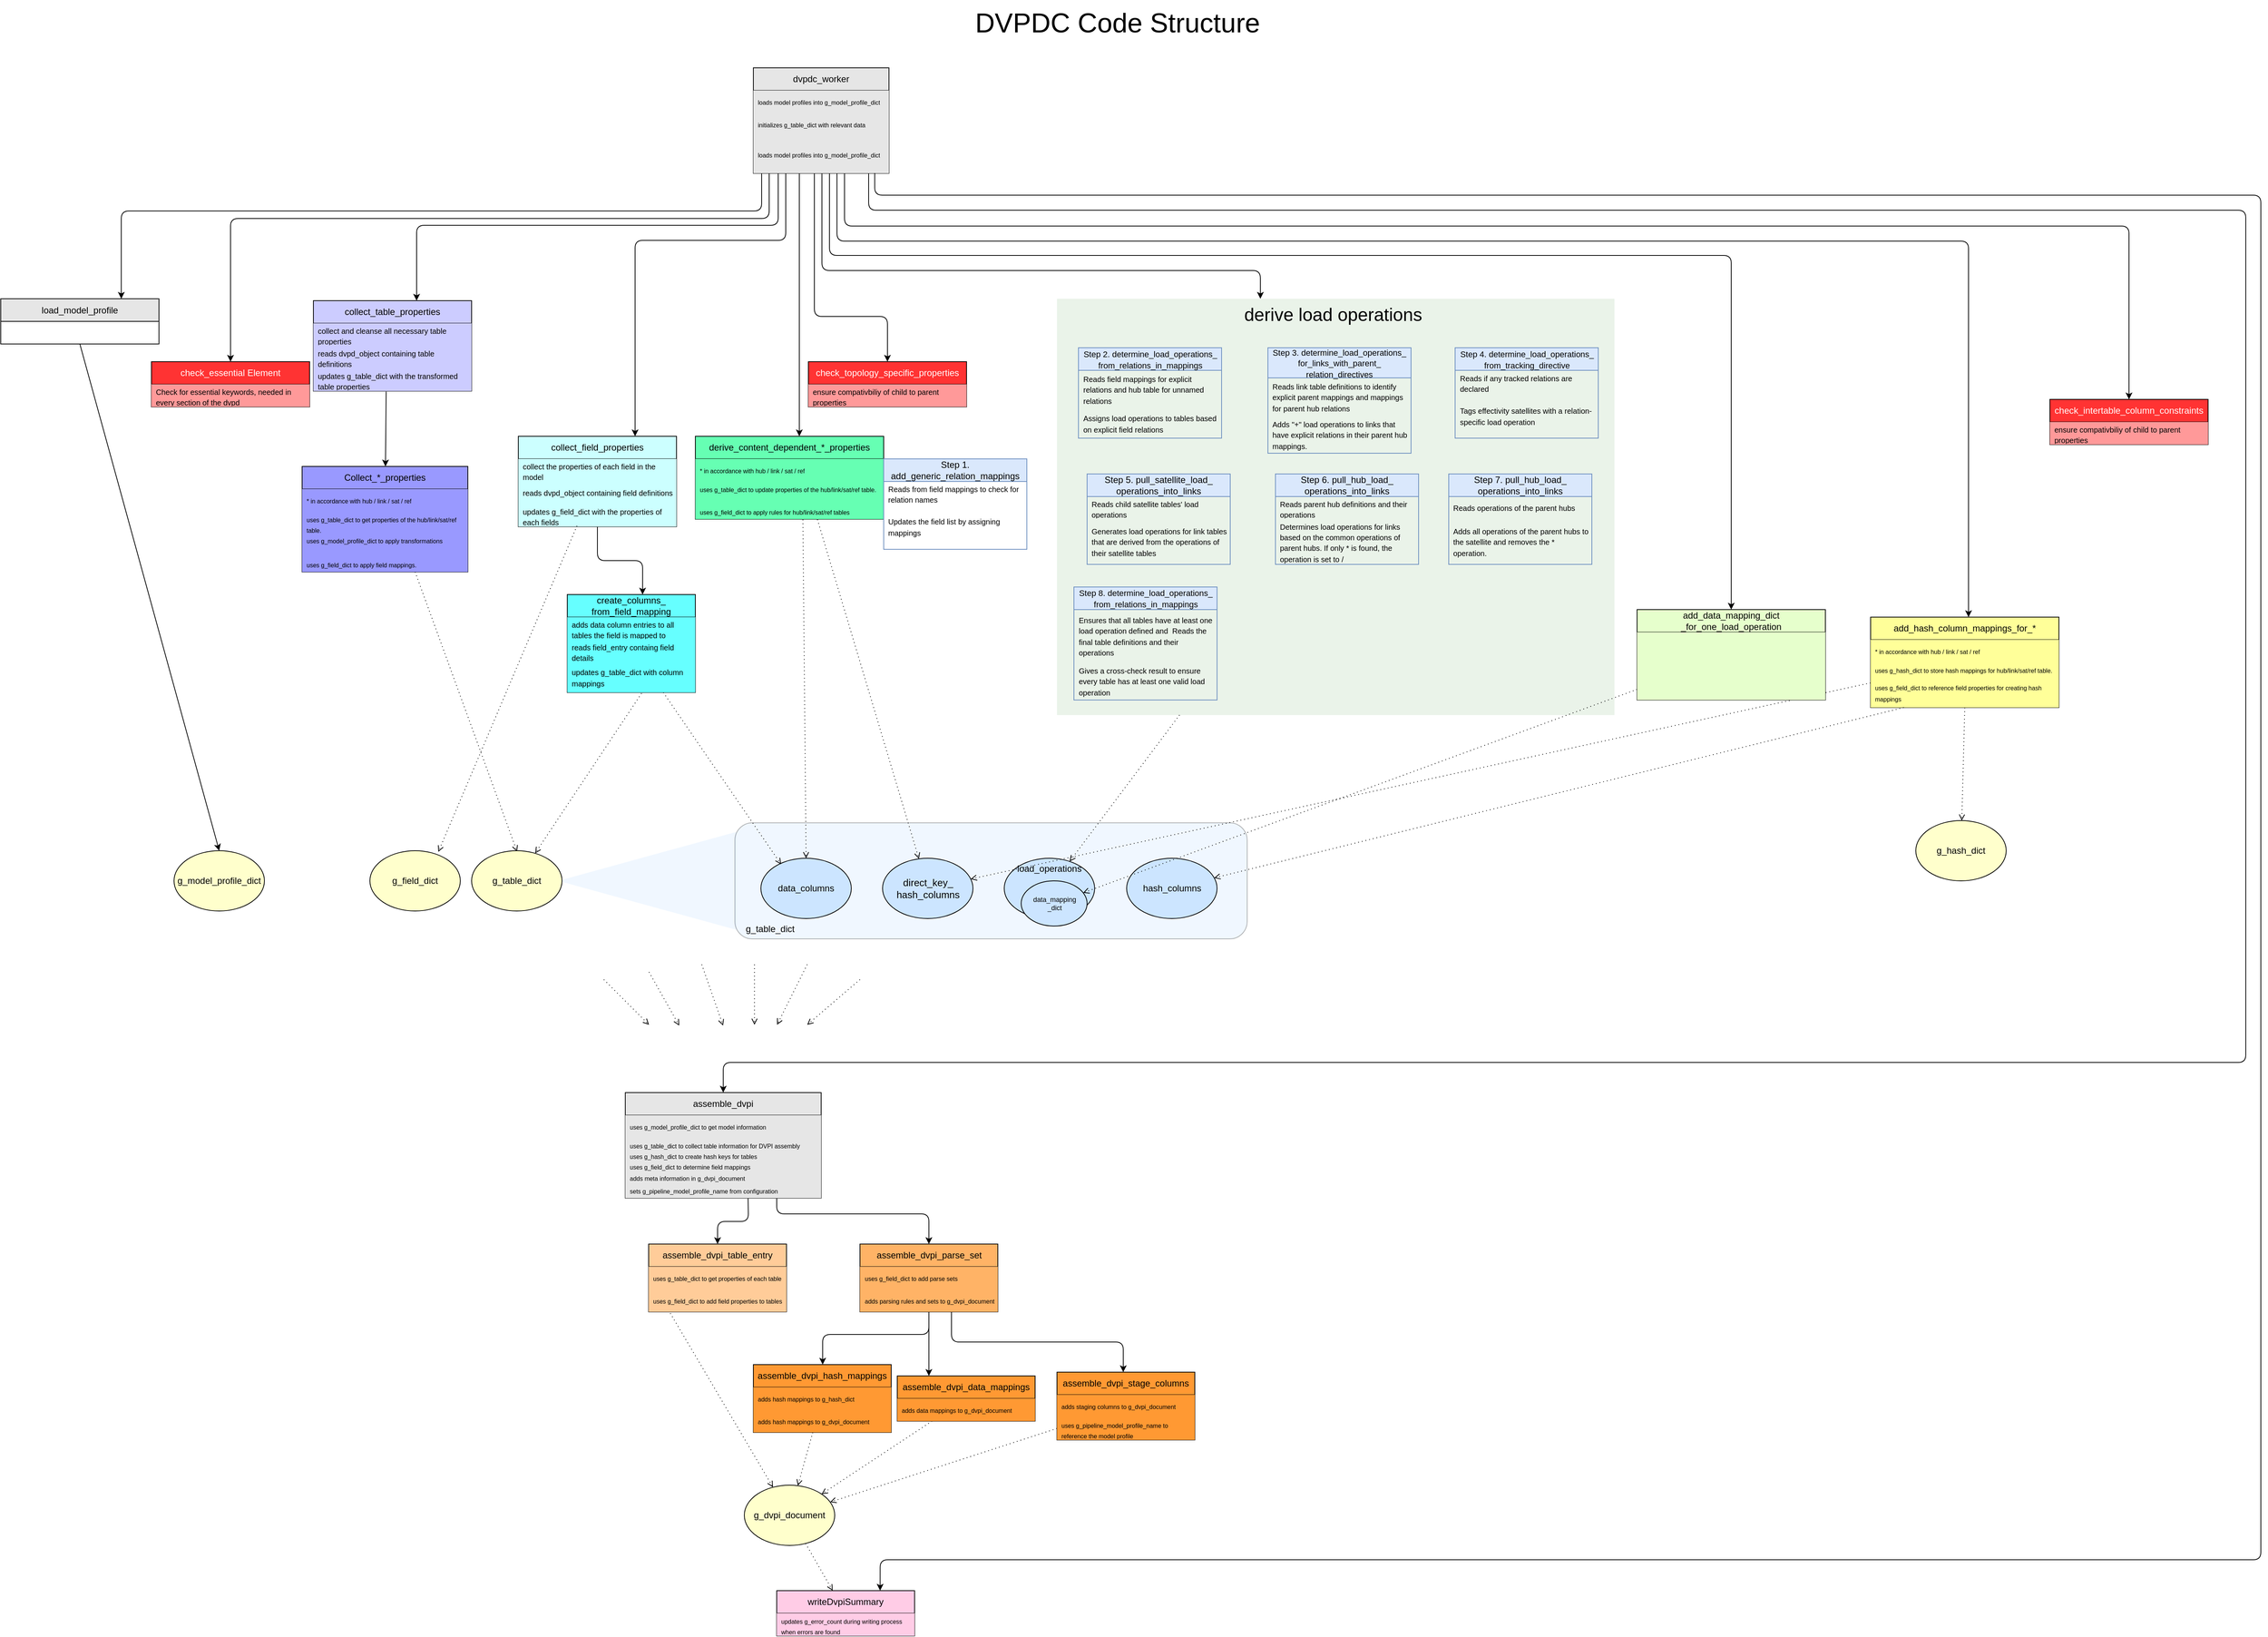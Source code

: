 <mxfile version="25.0.2">
  <diagram name="Seite-1" id="_xlTrjUbBoeg_nsTucc6">
    <mxGraphModel dx="3710" dy="2538" grid="1" gridSize="10" guides="1" tooltips="1" connect="1" arrows="1" fold="1" page="1" pageScale="1" pageWidth="1169" pageHeight="827" math="0" shadow="0">
      <root>
        <mxCell id="0" />
        <mxCell id="1" parent="0" />
        <mxCell id="4zg3qLO7-xDs-M1nTAMU-290" value="" style="triangle;whiteSpace=wrap;html=1;direction=west;fillColor=#CCE5FF;opacity=30;strokeColor=none;" parent="1" vertex="1">
          <mxGeometry x="-800" y="-526" width="236.5" height="130" as="geometry" />
        </mxCell>
        <mxCell id="4zg3qLO7-xDs-M1nTAMU-266" value="&lt;span style=&quot;font-size: 24px;&quot;&gt;derive load operations&amp;nbsp;&lt;/span&gt;" style="rounded=1;whiteSpace=wrap;html=1;opacity=50;strokeWidth=16;fillColor=#D5E8D4;strokeColor=none;arcSize=0;verticalAlign=top;" parent="1" vertex="1">
          <mxGeometry x="-138" y="-1233.5" width="740" height="552.5" as="geometry" />
        </mxCell>
        <mxCell id="4zg3qLO7-xDs-M1nTAMU-237" value="g_table_dict" style="rounded=1;whiteSpace=wrap;html=1;fillColor=#CCE5FF;gradientColor=none;opacity=30;verticalAlign=bottom;align=left;spacing=6;spacingLeft=8;" parent="1" vertex="1">
          <mxGeometry x="-565.5" y="-538" width="680" height="154" as="geometry" />
        </mxCell>
        <mxCell id="4zg3qLO7-xDs-M1nTAMU-84" value="&lt;font style=&quot;font-size: 36px;&quot;&gt;DVPDC Code Structure&lt;/font&gt;" style="text;html=1;align=center;verticalAlign=middle;resizable=0;points=[];autosize=1;strokeColor=none;fillColor=none;" parent="1" vertex="1">
          <mxGeometry x="-258" y="-1630" width="400" height="60" as="geometry" />
        </mxCell>
        <mxCell id="G8svPAHf17R7gAO5aYDa-1" style="edgeStyle=orthogonalEdgeStyle;shape=connector;curved=0;rounded=1;orthogonalLoop=1;jettySize=auto;html=1;strokeColor=default;align=center;verticalAlign=middle;fontFamily=Helvetica;fontSize=11;fontColor=default;labelBackgroundColor=default;endArrow=classic;" parent="1" source="4zg3qLO7-xDs-M1nTAMU-97" target="4zg3qLO7-xDs-M1nTAMU-266" edge="1">
          <mxGeometry relative="1" as="geometry">
            <Array as="points">
              <mxPoint x="-450" y="-1271" />
              <mxPoint x="132" y="-1271" />
            </Array>
          </mxGeometry>
        </mxCell>
        <mxCell id="G8svPAHf17R7gAO5aYDa-2" style="edgeStyle=orthogonalEdgeStyle;shape=connector;curved=0;rounded=1;orthogonalLoop=1;jettySize=auto;html=1;strokeColor=default;align=center;verticalAlign=middle;fontFamily=Helvetica;fontSize=11;fontColor=default;labelBackgroundColor=default;endArrow=classic;" parent="1" source="4zg3qLO7-xDs-M1nTAMU-97" target="4zg3qLO7-xDs-M1nTAMU-199" edge="1">
          <mxGeometry relative="1" as="geometry">
            <Array as="points">
              <mxPoint x="-430" y="-1310" />
              <mxPoint x="1072" y="-1310" />
            </Array>
          </mxGeometry>
        </mxCell>
        <mxCell id="G8svPAHf17R7gAO5aYDa-9" style="edgeStyle=orthogonalEdgeStyle;shape=connector;curved=0;rounded=1;orthogonalLoop=1;jettySize=auto;html=1;strokeColor=default;align=center;verticalAlign=middle;fontFamily=Helvetica;fontSize=11;fontColor=default;labelBackgroundColor=default;endArrow=classic;" parent="1" source="4zg3qLO7-xDs-M1nTAMU-97" target="G8svPAHf17R7gAO5aYDa-3" edge="1">
          <mxGeometry relative="1" as="geometry">
            <Array as="points">
              <mxPoint x="-440" y="-1291" />
              <mxPoint x="757" y="-1291" />
            </Array>
          </mxGeometry>
        </mxCell>
        <mxCell id="G8svPAHf17R7gAO5aYDa-10" style="edgeStyle=orthogonalEdgeStyle;shape=connector;curved=0;rounded=1;orthogonalLoop=1;jettySize=auto;html=1;entryX=0.5;entryY=0;entryDx=0;entryDy=0;strokeColor=default;align=center;verticalAlign=middle;fontFamily=Helvetica;fontSize=11;fontColor=default;labelBackgroundColor=default;endArrow=classic;" parent="1" source="4zg3qLO7-xDs-M1nTAMU-97" target="4zg3qLO7-xDs-M1nTAMU-102" edge="1">
          <mxGeometry relative="1" as="geometry">
            <Array as="points">
              <mxPoint x="-388" y="-1351" />
              <mxPoint x="1440" y="-1351" />
              <mxPoint x="1440" y="-220" />
              <mxPoint x="-581" y="-220" />
            </Array>
          </mxGeometry>
        </mxCell>
        <mxCell id="G8svPAHf17R7gAO5aYDa-15" style="edgeStyle=orthogonalEdgeStyle;shape=connector;curved=0;rounded=1;orthogonalLoop=1;jettySize=auto;html=1;strokeColor=default;align=center;verticalAlign=middle;fontFamily=Helvetica;fontSize=11;fontColor=default;labelBackgroundColor=default;endArrow=classic;" parent="1" source="4zg3qLO7-xDs-M1nTAMU-97" target="G8svPAHf17R7gAO5aYDa-11" edge="1">
          <mxGeometry relative="1" as="geometry">
            <Array as="points">
              <mxPoint x="-530" y="-1350" />
              <mxPoint x="-1380" y="-1350" />
            </Array>
          </mxGeometry>
        </mxCell>
        <mxCell id="a8UvxFbC1Uvgpi1f3dsa-5" style="edgeStyle=orthogonalEdgeStyle;shape=connector;rounded=1;orthogonalLoop=1;jettySize=auto;html=1;strokeColor=default;align=center;verticalAlign=middle;fontFamily=Helvetica;fontSize=11;fontColor=default;labelBackgroundColor=default;endArrow=classic;" parent="1" source="4zg3qLO7-xDs-M1nTAMU-97" target="a8UvxFbC1Uvgpi1f3dsa-1" edge="1">
          <mxGeometry relative="1" as="geometry">
            <Array as="points">
              <mxPoint x="-460" y="-1210" />
              <mxPoint x="-363" y="-1210" />
            </Array>
          </mxGeometry>
        </mxCell>
        <mxCell id="a8UvxFbC1Uvgpi1f3dsa-8" style="edgeStyle=orthogonalEdgeStyle;shape=connector;rounded=1;orthogonalLoop=1;jettySize=auto;html=1;entryX=0.5;entryY=0;entryDx=0;entryDy=0;strokeColor=default;align=center;verticalAlign=middle;fontFamily=Helvetica;fontSize=11;fontColor=default;labelBackgroundColor=default;endArrow=classic;" parent="1" source="4zg3qLO7-xDs-M1nTAMU-97" target="a8UvxFbC1Uvgpi1f3dsa-6" edge="1">
          <mxGeometry relative="1" as="geometry">
            <Array as="points">
              <mxPoint x="-520" y="-1340" />
              <mxPoint x="-1235" y="-1340" />
            </Array>
          </mxGeometry>
        </mxCell>
        <mxCell id="a8UvxFbC1Uvgpi1f3dsa-11" style="edgeStyle=orthogonalEdgeStyle;shape=connector;rounded=1;orthogonalLoop=1;jettySize=auto;html=1;strokeColor=default;align=center;verticalAlign=middle;fontFamily=Helvetica;fontSize=11;fontColor=default;labelBackgroundColor=default;endArrow=classic;" parent="1" source="4zg3qLO7-xDs-M1nTAMU-97" target="a8UvxFbC1Uvgpi1f3dsa-9" edge="1">
          <mxGeometry relative="1" as="geometry">
            <Array as="points">
              <mxPoint x="-420" y="-1330" />
              <mxPoint x="1285" y="-1330" />
            </Array>
          </mxGeometry>
        </mxCell>
        <mxCell id="4zg3qLO7-xDs-M1nTAMU-97" value="dvpdc_worker" style="swimlane;fontStyle=0;childLayout=stackLayout;horizontal=1;startSize=30;horizontalStack=0;resizeParent=1;resizeParentMax=0;resizeLast=0;collapsible=1;marginBottom=0;whiteSpace=wrap;html=1;fillColor=#E6E6E6;" parent="1" vertex="1">
          <mxGeometry x="-541" y="-1540" width="180" height="140" as="geometry">
            <mxRectangle x="-810" y="1480" width="120" height="30" as="alternateBounds" />
          </mxGeometry>
        </mxCell>
        <mxCell id="4zg3qLO7-xDs-M1nTAMU-98" value="&lt;font style=&quot;font-size: 8px;&quot;&gt;loads model profiles into g_model_profile_dict&lt;/font&gt;" style="text;strokeColor=none;fillColor=#E6E6E6;align=left;verticalAlign=middle;spacingLeft=4;spacingRight=4;overflow=hidden;points=[[0,0.5],[1,0.5]];portConstraint=eastwest;rotatable=0;whiteSpace=wrap;html=1;" parent="4zg3qLO7-xDs-M1nTAMU-97" vertex="1">
          <mxGeometry y="30" width="180" height="30" as="geometry" />
        </mxCell>
        <mxCell id="4zg3qLO7-xDs-M1nTAMU-99" value="&lt;font style=&quot;font-size: 8px;&quot;&gt;initializes g_table_dict with relevant data&lt;/font&gt;" style="text;strokeColor=none;fillColor=#E6E6E6;align=left;verticalAlign=middle;spacingLeft=4;spacingRight=4;overflow=hidden;points=[[0,0.5],[1,0.5]];portConstraint=eastwest;rotatable=0;whiteSpace=wrap;html=1;" parent="4zg3qLO7-xDs-M1nTAMU-97" vertex="1">
          <mxGeometry y="60" width="180" height="30" as="geometry" />
        </mxCell>
        <mxCell id="4zg3qLO7-xDs-M1nTAMU-100" value="&lt;font style=&quot;font-size: 8px;&quot;&gt;loads model profiles into g_model_profile_dict&lt;/font&gt;" style="text;strokeColor=none;fillColor=#E6E6E6;align=left;verticalAlign=middle;spacingLeft=4;spacingRight=4;overflow=hidden;points=[[0,0.5],[1,0.5]];portConstraint=eastwest;rotatable=0;whiteSpace=wrap;html=1;" parent="4zg3qLO7-xDs-M1nTAMU-97" vertex="1">
          <mxGeometry y="90" width="180" height="50" as="geometry" />
        </mxCell>
        <mxCell id="4zg3qLO7-xDs-M1nTAMU-102" value="assemble_dvpi" style="swimlane;fontStyle=0;childLayout=stackLayout;horizontal=1;startSize=30;horizontalStack=0;resizeParent=1;resizeParentMax=0;resizeLast=0;collapsible=1;marginBottom=0;whiteSpace=wrap;html=1;fillColor=#E6E6E6;" parent="1" vertex="1">
          <mxGeometry x="-711" y="-180" width="260" height="140" as="geometry">
            <mxRectangle x="-420" y="1370" width="120" height="30" as="alternateBounds" />
          </mxGeometry>
        </mxCell>
        <mxCell id="4zg3qLO7-xDs-M1nTAMU-103" value="&lt;font style=&quot;font-size: 8px;&quot;&gt;uses g_model_profile_dict to get model information&lt;/font&gt;" style="text;strokeColor=none;fillColor=#E6E6E6;align=left;verticalAlign=middle;spacingLeft=4;spacingRight=4;overflow=hidden;points=[[0,0.5],[1,0.5]];portConstraint=eastwest;rotatable=0;whiteSpace=wrap;html=1;" parent="4zg3qLO7-xDs-M1nTAMU-102" vertex="1">
          <mxGeometry y="30" width="260" height="30" as="geometry" />
        </mxCell>
        <mxCell id="4zg3qLO7-xDs-M1nTAMU-104" value="&lt;font style=&quot;font-size: 8px;&quot;&gt;uses g_table_dict&amp;nbsp;to collect table information for DVPI assembly&lt;br&gt;uses g_hash_dict to create hash keys for tables&lt;br&gt;uses g_field_dict to determine field mappings&lt;br&gt;adds meta information in g_dvpi_document&amp;nbsp;&lt;br&gt;&lt;/font&gt;" style="text;strokeColor=none;fillColor=#E6E6E6;align=left;verticalAlign=middle;spacingLeft=4;spacingRight=4;overflow=hidden;points=[[0,0.5],[1,0.5]];portConstraint=eastwest;rotatable=0;whiteSpace=wrap;html=1;" parent="4zg3qLO7-xDs-M1nTAMU-102" vertex="1">
          <mxGeometry y="60" width="260" height="60" as="geometry" />
        </mxCell>
        <mxCell id="4zg3qLO7-xDs-M1nTAMU-105" value="&lt;font style=&quot;font-size: 8px;&quot;&gt;sets g_pipeline_model_profile_name from configuration&lt;/font&gt;" style="text;strokeColor=none;fillColor=#E6E6E6;align=left;verticalAlign=middle;spacingLeft=4;spacingRight=4;overflow=hidden;points=[[0,0.5],[1,0.5]];portConstraint=eastwest;rotatable=0;whiteSpace=wrap;html=1;" parent="4zg3qLO7-xDs-M1nTAMU-102" vertex="1">
          <mxGeometry y="120" width="260" height="20" as="geometry" />
        </mxCell>
        <mxCell id="4zg3qLO7-xDs-M1nTAMU-111" value="assemble_dvpi_table_entry" style="swimlane;fontStyle=0;childLayout=stackLayout;horizontal=1;startSize=30;horizontalStack=0;resizeParent=1;resizeParentMax=0;resizeLast=0;collapsible=1;marginBottom=0;whiteSpace=wrap;html=1;fillColor=#FFCC99;" parent="1" vertex="1">
          <mxGeometry x="-680" y="21" width="183" height="90" as="geometry" />
        </mxCell>
        <mxCell id="4zg3qLO7-xDs-M1nTAMU-112" value="&lt;font style=&quot;font-size: 8px;&quot;&gt;uses g_table_dict&amp;nbsp;to get properties of each table&lt;/font&gt;" style="text;strokeColor=none;fillColor=#FFCC99;align=left;verticalAlign=middle;spacingLeft=4;spacingRight=4;overflow=hidden;points=[[0,0.5],[1,0.5]];portConstraint=eastwest;rotatable=0;whiteSpace=wrap;html=1;" parent="4zg3qLO7-xDs-M1nTAMU-111" vertex="1">
          <mxGeometry y="30" width="183" height="30" as="geometry" />
        </mxCell>
        <mxCell id="4zg3qLO7-xDs-M1nTAMU-113" value="&lt;font style=&quot;font-size: 8px;&quot;&gt;uses g_field_dict&amp;nbsp;to add field properties to tables&lt;/font&gt;" style="text;strokeColor=none;fillColor=#FFCC99;align=left;verticalAlign=middle;spacingLeft=4;spacingRight=4;overflow=hidden;points=[[0,0.5],[1,0.5]];portConstraint=eastwest;rotatable=0;whiteSpace=wrap;html=1;" parent="4zg3qLO7-xDs-M1nTAMU-111" vertex="1">
          <mxGeometry y="60" width="183" height="30" as="geometry" />
        </mxCell>
        <mxCell id="4zg3qLO7-xDs-M1nTAMU-115" value="&lt;font style=&quot;font-size: 12px;&quot;&gt;assemble_dvpi_parse_set&lt;/font&gt;" style="swimlane;fontStyle=0;childLayout=stackLayout;horizontal=1;startSize=30;horizontalStack=0;resizeParent=1;resizeParentMax=0;resizeLast=0;collapsible=1;marginBottom=0;whiteSpace=wrap;html=1;fillColor=#FFB366;" parent="1" vertex="1">
          <mxGeometry x="-399.5" y="21" width="183" height="90" as="geometry">
            <mxRectangle x="-153" y="1480" width="170" height="30" as="alternateBounds" />
          </mxGeometry>
        </mxCell>
        <mxCell id="4zg3qLO7-xDs-M1nTAMU-116" value="&lt;font style=&quot;font-size: 8px;&quot;&gt;uses g_field_dict to add parse sets&lt;/font&gt;" style="text;strokeColor=none;fillColor=#FFB366;align=left;verticalAlign=middle;spacingLeft=4;spacingRight=4;overflow=hidden;points=[[0,0.5],[1,0.5]];portConstraint=eastwest;rotatable=0;whiteSpace=wrap;html=1;" parent="4zg3qLO7-xDs-M1nTAMU-115" vertex="1">
          <mxGeometry y="30" width="183" height="30" as="geometry" />
        </mxCell>
        <mxCell id="4zg3qLO7-xDs-M1nTAMU-117" value="&lt;font style=&quot;font-size: 8px;&quot;&gt;adds parsing rules and sets to g_dvpi_document&lt;/font&gt;" style="text;strokeColor=none;fillColor=#FFB366;align=left;verticalAlign=middle;spacingLeft=4;spacingRight=4;overflow=hidden;points=[[0,0.5],[1,0.5]];portConstraint=eastwest;rotatable=0;whiteSpace=wrap;html=1;" parent="4zg3qLO7-xDs-M1nTAMU-115" vertex="1">
          <mxGeometry y="60" width="183" height="30" as="geometry" />
        </mxCell>
        <mxCell id="G8svPAHf17R7gAO5aYDa-18" style="edgeStyle=none;shape=connector;rounded=0;orthogonalLoop=1;jettySize=auto;html=1;strokeColor=default;align=center;verticalAlign=middle;fontFamily=Helvetica;fontSize=11;fontColor=default;labelBackgroundColor=default;endArrow=open;endFill=0;dashed=1;dashPattern=1 4;" parent="1" source="4zg3qLO7-xDs-M1nTAMU-118" target="4zg3qLO7-xDs-M1nTAMU-133" edge="1">
          <mxGeometry relative="1" as="geometry" />
        </mxCell>
        <mxCell id="4zg3qLO7-xDs-M1nTAMU-118" value="&lt;font style=&quot;font-size: 12px;&quot;&gt;assemble_dvpi_hash_mappings&lt;/font&gt;" style="swimlane;fontStyle=0;childLayout=stackLayout;horizontal=1;startSize=30;horizontalStack=0;resizeParent=1;resizeParentMax=0;resizeLast=0;collapsible=1;marginBottom=0;whiteSpace=wrap;html=1;fillColor=#FF9933;" parent="1" vertex="1">
          <mxGeometry x="-541" y="181" width="183" height="90" as="geometry">
            <mxRectangle x="-153" y="1480" width="170" height="30" as="alternateBounds" />
          </mxGeometry>
        </mxCell>
        <mxCell id="4zg3qLO7-xDs-M1nTAMU-119" value="&lt;font style=&quot;font-size: 8px;&quot;&gt;adds hash mappings to g_hash_dict&lt;/font&gt;" style="text;strokeColor=none;fillColor=#FF9933;align=left;verticalAlign=middle;spacingLeft=4;spacingRight=4;overflow=hidden;points=[[0,0.5],[1,0.5]];portConstraint=eastwest;rotatable=0;whiteSpace=wrap;html=1;" parent="4zg3qLO7-xDs-M1nTAMU-118" vertex="1">
          <mxGeometry y="30" width="183" height="30" as="geometry" />
        </mxCell>
        <mxCell id="4zg3qLO7-xDs-M1nTAMU-120" value="&lt;font style=&quot;font-size: 8px;&quot;&gt;adds hash mappings to g_dvpi_document&lt;/font&gt;" style="text;strokeColor=none;fillColor=#FF9933;align=left;verticalAlign=middle;spacingLeft=4;spacingRight=4;overflow=hidden;points=[[0,0.5],[1,0.5]];portConstraint=eastwest;rotatable=0;whiteSpace=wrap;html=1;" parent="4zg3qLO7-xDs-M1nTAMU-118" vertex="1">
          <mxGeometry y="60" width="183" height="30" as="geometry" />
        </mxCell>
        <mxCell id="G8svPAHf17R7gAO5aYDa-19" style="edgeStyle=none;shape=connector;rounded=0;orthogonalLoop=1;jettySize=auto;html=1;strokeColor=default;align=center;verticalAlign=middle;fontFamily=Helvetica;fontSize=11;fontColor=default;labelBackgroundColor=default;endArrow=open;endFill=0;dashed=1;dashPattern=1 4;" parent="1" source="4zg3qLO7-xDs-M1nTAMU-121" target="4zg3qLO7-xDs-M1nTAMU-133" edge="1">
          <mxGeometry relative="1" as="geometry" />
        </mxCell>
        <mxCell id="4zg3qLO7-xDs-M1nTAMU-121" value="&lt;font style=&quot;font-size: 12px;&quot;&gt;assemble_dvpi_data_mappings&lt;/font&gt;" style="swimlane;fontStyle=0;childLayout=stackLayout;horizontal=1;startSize=30;horizontalStack=0;resizeParent=1;resizeParentMax=0;resizeLast=0;collapsible=1;marginBottom=0;whiteSpace=wrap;html=1;fillColor=#FF9933;" parent="1" vertex="1">
          <mxGeometry x="-350" y="196" width="183" height="60" as="geometry">
            <mxRectangle x="-153" y="1480" width="170" height="30" as="alternateBounds" />
          </mxGeometry>
        </mxCell>
        <mxCell id="4zg3qLO7-xDs-M1nTAMU-122" value="&lt;font style=&quot;font-size: 8px;&quot;&gt;adds data mappings to g_dvpi_document&lt;/font&gt;" style="text;strokeColor=none;fillColor=#FF9933;align=left;verticalAlign=middle;spacingLeft=4;spacingRight=4;overflow=hidden;points=[[0,0.5],[1,0.5]];portConstraint=eastwest;rotatable=0;whiteSpace=wrap;html=1;" parent="4zg3qLO7-xDs-M1nTAMU-121" vertex="1">
          <mxGeometry y="30" width="183" height="30" as="geometry" />
        </mxCell>
        <mxCell id="G8svPAHf17R7gAO5aYDa-20" style="edgeStyle=none;shape=connector;rounded=0;orthogonalLoop=1;jettySize=auto;html=1;strokeColor=default;align=center;verticalAlign=middle;fontFamily=Helvetica;fontSize=11;fontColor=default;labelBackgroundColor=default;endArrow=open;endFill=0;dashed=1;dashPattern=1 4;" parent="1" source="4zg3qLO7-xDs-M1nTAMU-124" target="4zg3qLO7-xDs-M1nTAMU-133" edge="1">
          <mxGeometry relative="1" as="geometry" />
        </mxCell>
        <mxCell id="4zg3qLO7-xDs-M1nTAMU-124" value="&lt;font style=&quot;font-size: 12px;&quot;&gt;assemble_dvpi_stage_columns&lt;/font&gt;" style="swimlane;fontStyle=0;childLayout=stackLayout;horizontal=1;startSize=30;horizontalStack=0;resizeParent=1;resizeParentMax=0;resizeLast=0;collapsible=1;marginBottom=0;whiteSpace=wrap;html=1;fillColor=#FF9933;" parent="1" vertex="1">
          <mxGeometry x="-138" y="191" width="183" height="90" as="geometry">
            <mxRectangle x="-153" y="1480" width="170" height="30" as="alternateBounds" />
          </mxGeometry>
        </mxCell>
        <mxCell id="4zg3qLO7-xDs-M1nTAMU-125" value="&lt;font style=&quot;font-size: 8px;&quot;&gt;adds staging columns to g_dvpi_document&lt;/font&gt;" style="text;strokeColor=none;fillColor=#FF9933;align=left;verticalAlign=middle;spacingLeft=4;spacingRight=4;overflow=hidden;points=[[0,0.5],[1,0.5]];portConstraint=eastwest;rotatable=0;whiteSpace=wrap;html=1;" parent="4zg3qLO7-xDs-M1nTAMU-124" vertex="1">
          <mxGeometry y="30" width="183" height="30" as="geometry" />
        </mxCell>
        <mxCell id="4zg3qLO7-xDs-M1nTAMU-126" value="&lt;font style=&quot;font-size: 8px;&quot;&gt;uses g_pipeline_model_profile_name to reference the model profile&amp;nbsp;&lt;/font&gt;" style="text;strokeColor=none;fillColor=#FF9933;align=left;verticalAlign=middle;spacingLeft=4;spacingRight=4;overflow=hidden;points=[[0,0.5],[1,0.5]];portConstraint=eastwest;rotatable=0;whiteSpace=wrap;html=1;" parent="4zg3qLO7-xDs-M1nTAMU-124" vertex="1">
          <mxGeometry y="60" width="183" height="30" as="geometry" />
        </mxCell>
        <mxCell id="4zg3qLO7-xDs-M1nTAMU-127" value="writeDvpiSummary" style="swimlane;fontStyle=0;childLayout=stackLayout;horizontal=1;startSize=30;horizontalStack=0;resizeParent=1;resizeParentMax=0;resizeLast=0;collapsible=1;marginBottom=0;whiteSpace=wrap;html=1;fillColor=#FFCCE6;" parent="1" vertex="1">
          <mxGeometry x="-510" y="481" width="183" height="60" as="geometry">
            <mxRectangle x="-153" y="1480" width="170" height="30" as="alternateBounds" />
          </mxGeometry>
        </mxCell>
        <mxCell id="4zg3qLO7-xDs-M1nTAMU-128" value="&lt;font style=&quot;font-size: 8px;&quot;&gt;updates g_error_count during writing process when errors are found&lt;/font&gt;" style="text;strokeColor=none;fillColor=#FFCCE6;align=left;verticalAlign=middle;spacingLeft=4;spacingRight=4;overflow=hidden;points=[[0,0.5],[1,0.5]];portConstraint=eastwest;rotatable=0;whiteSpace=wrap;html=1;" parent="4zg3qLO7-xDs-M1nTAMU-127" vertex="1">
          <mxGeometry y="30" width="183" height="30" as="geometry" />
        </mxCell>
        <mxCell id="G8svPAHf17R7gAO5aYDa-21" style="edgeStyle=none;shape=connector;rounded=0;orthogonalLoop=1;jettySize=auto;html=1;strokeColor=default;align=center;verticalAlign=middle;fontFamily=Helvetica;fontSize=11;fontColor=default;labelBackgroundColor=default;endArrow=open;endFill=0;dashed=1;dashPattern=1 4;" parent="1" source="4zg3qLO7-xDs-M1nTAMU-133" target="4zg3qLO7-xDs-M1nTAMU-127" edge="1">
          <mxGeometry relative="1" as="geometry" />
        </mxCell>
        <mxCell id="4zg3qLO7-xDs-M1nTAMU-133" value="g_dvpi_document" style="ellipse;whiteSpace=wrap;html=1;fillColor=#FFFFCC;" parent="1" vertex="1">
          <mxGeometry x="-553" y="341" width="120" height="80" as="geometry" />
        </mxCell>
        <mxCell id="G8svPAHf17R7gAO5aYDa-17" style="edgeStyle=none;shape=connector;rounded=0;orthogonalLoop=1;jettySize=auto;html=1;strokeColor=default;align=center;verticalAlign=middle;fontFamily=Helvetica;fontSize=11;fontColor=default;labelBackgroundColor=default;endArrow=open;endFill=0;dashed=1;dashPattern=1 4;" parent="1" edge="1">
          <mxGeometry relative="1" as="geometry">
            <mxPoint x="-989.996" y="-871.0" as="sourcePoint" />
            <mxPoint x="-854.674" y="-499.871" as="targetPoint" />
          </mxGeometry>
        </mxCell>
        <mxCell id="4zg3qLO7-xDs-M1nTAMU-191" value="Collect_*_properties" style="swimlane;fontStyle=0;childLayout=stackLayout;horizontal=1;startSize=30;horizontalStack=0;resizeParent=1;resizeParentMax=0;resizeLast=0;collapsible=1;marginBottom=0;whiteSpace=wrap;html=1;fillColor=#9999FF;" parent="1" vertex="1">
          <mxGeometry x="-1140" y="-1011" width="220" height="140" as="geometry">
            <mxRectangle x="-420" y="1370" width="120" height="30" as="alternateBounds" />
          </mxGeometry>
        </mxCell>
        <mxCell id="4zg3qLO7-xDs-M1nTAMU-192" value="&lt;font style=&quot;font-size: 8px;&quot;&gt;* in accordance with hub / link / sat / ref&lt;/font&gt;" style="text;strokeColor=none;fillColor=#9999FF;align=left;verticalAlign=middle;spacingLeft=4;spacingRight=4;overflow=hidden;points=[[0,0.5],[1,0.5]];portConstraint=eastwest;rotatable=0;whiteSpace=wrap;html=1;" parent="4zg3qLO7-xDs-M1nTAMU-191" vertex="1">
          <mxGeometry y="30" width="220" height="30" as="geometry" />
        </mxCell>
        <mxCell id="4zg3qLO7-xDs-M1nTAMU-193" value="&lt;font style=&quot;font-size: 8px;&quot;&gt;uses g_table_dict to get properties of the hub/link/sat/ref table.&lt;br&gt;uses g_model_profile_dict to apply transformations&lt;br&gt;&lt;br&gt;&lt;/font&gt;" style="text;strokeColor=none;fillColor=#9999FF;align=left;verticalAlign=middle;spacingLeft=4;spacingRight=4;overflow=hidden;points=[[0,0.5],[1,0.5]];portConstraint=eastwest;rotatable=0;whiteSpace=wrap;html=1;" parent="4zg3qLO7-xDs-M1nTAMU-191" vertex="1">
          <mxGeometry y="60" width="220" height="60" as="geometry" />
        </mxCell>
        <mxCell id="4zg3qLO7-xDs-M1nTAMU-194" value="&lt;font style=&quot;font-size: 8px;&quot;&gt;uses g_field_dict to apply field mappings.&lt;/font&gt;" style="text;strokeColor=none;fillColor=#9999FF;align=left;verticalAlign=middle;spacingLeft=4;spacingRight=4;overflow=hidden;points=[[0,0.5],[1,0.5]];portConstraint=eastwest;rotatable=0;whiteSpace=wrap;html=1;" parent="4zg3qLO7-xDs-M1nTAMU-191" vertex="1">
          <mxGeometry y="120" width="220" height="20" as="geometry" />
        </mxCell>
        <mxCell id="4zg3qLO7-xDs-M1nTAMU-195" value="derive_content_dependent_*_properties" style="swimlane;fontStyle=0;childLayout=stackLayout;horizontal=1;startSize=30;horizontalStack=0;resizeParent=1;resizeParentMax=0;resizeLast=0;collapsible=1;marginBottom=0;whiteSpace=wrap;html=1;fillColor=#66FFB3;" parent="1" vertex="1">
          <mxGeometry x="-618" y="-1051" width="250" height="110" as="geometry">
            <mxRectangle x="-420" y="1370" width="120" height="30" as="alternateBounds" />
          </mxGeometry>
        </mxCell>
        <mxCell id="4zg3qLO7-xDs-M1nTAMU-196" value="&lt;font style=&quot;font-size: 8px;&quot;&gt;* in accordance with hub / link / sat / ref&lt;/font&gt;" style="text;strokeColor=none;fillColor=#66FFB3;align=left;verticalAlign=middle;spacingLeft=4;spacingRight=4;overflow=hidden;points=[[0,0.5],[1,0.5]];portConstraint=eastwest;rotatable=0;whiteSpace=wrap;html=1;" parent="4zg3qLO7-xDs-M1nTAMU-195" vertex="1">
          <mxGeometry y="30" width="250" height="30" as="geometry" />
        </mxCell>
        <mxCell id="4zg3qLO7-xDs-M1nTAMU-197" value="&lt;font style=&quot;font-size: 8px;&quot;&gt;uses g_table_dict to update properties of the hub/link/sat/ref table.&lt;br&gt;&lt;br&gt;&lt;/font&gt;" style="text;strokeColor=none;fillColor=#66FFB3;align=left;verticalAlign=middle;spacingLeft=4;spacingRight=4;overflow=hidden;points=[[0,0.5],[1,0.5]];portConstraint=eastwest;rotatable=0;whiteSpace=wrap;html=1;" parent="4zg3qLO7-xDs-M1nTAMU-195" vertex="1">
          <mxGeometry y="60" width="250" height="30" as="geometry" />
        </mxCell>
        <mxCell id="4zg3qLO7-xDs-M1nTAMU-198" value="&lt;font style=&quot;font-size: 8px;&quot;&gt;uses g_field_dict to apply rules for hub/link/sat/ref tables&amp;nbsp;&lt;/font&gt;" style="text;strokeColor=none;fillColor=#66FFB3;align=left;verticalAlign=middle;spacingLeft=4;spacingRight=4;overflow=hidden;points=[[0,0.5],[1,0.5]];portConstraint=eastwest;rotatable=0;whiteSpace=wrap;html=1;" parent="4zg3qLO7-xDs-M1nTAMU-195" vertex="1">
          <mxGeometry y="90" width="250" height="20" as="geometry" />
        </mxCell>
        <mxCell id="4zg3qLO7-xDs-M1nTAMU-199" value="add_hash_column_mappings_for_*" style="swimlane;fontStyle=0;childLayout=stackLayout;horizontal=1;startSize=30;horizontalStack=0;resizeParent=1;resizeParentMax=0;resizeLast=0;collapsible=1;marginBottom=0;whiteSpace=wrap;html=1;fillColor=#FFFF99;" parent="1" vertex="1">
          <mxGeometry x="942" y="-811" width="250" height="120" as="geometry">
            <mxRectangle x="-420" y="1370" width="120" height="30" as="alternateBounds" />
          </mxGeometry>
        </mxCell>
        <mxCell id="4zg3qLO7-xDs-M1nTAMU-200" value="&lt;font style=&quot;font-size: 8px;&quot;&gt;* in accordance with hub / link / sat / ref&lt;/font&gt;" style="text;strokeColor=none;fillColor=#FFFF99;align=left;verticalAlign=middle;spacingLeft=4;spacingRight=4;overflow=hidden;points=[[0,0.5],[1,0.5]];portConstraint=eastwest;rotatable=0;whiteSpace=wrap;html=1;" parent="4zg3qLO7-xDs-M1nTAMU-199" vertex="1">
          <mxGeometry y="30" width="250" height="30" as="geometry" />
        </mxCell>
        <mxCell id="4zg3qLO7-xDs-M1nTAMU-201" value="&lt;font style=&quot;font-size: 8px;&quot;&gt;uses g_hash_dict to store hash mappings for hub/link/sat/ref table.&lt;br&gt;&lt;br&gt;&lt;/font&gt;" style="text;strokeColor=none;fillColor=#FFFF99;align=left;verticalAlign=middle;spacingLeft=4;spacingRight=4;overflow=hidden;points=[[0,0.5],[1,0.5]];portConstraint=eastwest;rotatable=0;whiteSpace=wrap;html=1;" parent="4zg3qLO7-xDs-M1nTAMU-199" vertex="1">
          <mxGeometry y="60" width="250" height="20" as="geometry" />
        </mxCell>
        <mxCell id="4zg3qLO7-xDs-M1nTAMU-202" value="&lt;font style=&quot;font-size: 8px;&quot;&gt;uses g_field_dict to reference field properties for creating hash mappings&amp;nbsp;&lt;/font&gt;" style="text;strokeColor=none;fillColor=#FFFF99;align=left;verticalAlign=middle;spacingLeft=4;spacingRight=4;overflow=hidden;points=[[0,0.5],[1,0.5]];portConstraint=eastwest;rotatable=0;whiteSpace=wrap;html=1;" parent="4zg3qLO7-xDs-M1nTAMU-199" vertex="1">
          <mxGeometry y="80" width="250" height="40" as="geometry" />
        </mxCell>
        <mxCell id="4zg3qLO7-xDs-M1nTAMU-203" value="g_model_profile_dict" style="ellipse;whiteSpace=wrap;html=1;fillColor=#FFFFCC;" parent="1" vertex="1">
          <mxGeometry x="-1310" y="-501" width="120" height="80" as="geometry" />
        </mxCell>
        <mxCell id="4zg3qLO7-xDs-M1nTAMU-204" value="g_field_dict" style="ellipse;whiteSpace=wrap;html=1;fillColor=#FFFFCC;" parent="1" vertex="1">
          <mxGeometry x="-1050" y="-501" width="120" height="80" as="geometry" />
        </mxCell>
        <mxCell id="4zg3qLO7-xDs-M1nTAMU-205" value="g_hash_dict" style="ellipse;whiteSpace=wrap;html=1;fillColor=#FFFFCC;" parent="1" vertex="1">
          <mxGeometry x="1002" y="-541" width="120" height="80" as="geometry" />
        </mxCell>
        <mxCell id="4zg3qLO7-xDs-M1nTAMU-206" value="g_table_dict" style="ellipse;whiteSpace=wrap;html=1;fillColor=#FFFFCC;" parent="1" vertex="1">
          <mxGeometry x="-915" y="-501" width="120" height="80" as="geometry" />
        </mxCell>
        <mxCell id="4zg3qLO7-xDs-M1nTAMU-221" value="" style="endArrow=none;html=1;rounded=0;startArrow=classic;startFill=1;entryX=0.5;entryY=1;entryDx=0;entryDy=0;exitX=0.5;exitY=0;exitDx=0;exitDy=0;" parent="1" source="4zg3qLO7-xDs-M1nTAMU-203" target="G8svPAHf17R7gAO5aYDa-11" edge="1">
          <mxGeometry width="50" height="50" relative="1" as="geometry">
            <mxPoint x="-558" y="-551" as="sourcePoint" />
            <mxPoint x="-758" y="-591" as="targetPoint" />
          </mxGeometry>
        </mxCell>
        <mxCell id="4zg3qLO7-xDs-M1nTAMU-224" value="" style="endArrow=open;html=1;rounded=0;startArrow=none;startFill=0;dashed=1;dashPattern=1 4;strokeColor=default;align=center;verticalAlign=middle;fontFamily=Helvetica;fontSize=11;fontColor=default;labelBackgroundColor=default;endFill=0;exitX=0.5;exitY=1;exitDx=0;exitDy=0;" parent="1" source="4zg3qLO7-xDs-M1nTAMU-199" target="4zg3qLO7-xDs-M1nTAMU-205" edge="1">
          <mxGeometry width="50" height="50" relative="1" as="geometry">
            <mxPoint x="-258" y="-561" as="sourcePoint" />
            <mxPoint x="970" y="-540" as="targetPoint" />
          </mxGeometry>
        </mxCell>
        <mxCell id="4zg3qLO7-xDs-M1nTAMU-227" value="hash_columns" style="ellipse;whiteSpace=wrap;html=1;fillColor=#CCE5FF;" parent="1" vertex="1">
          <mxGeometry x="-45.5" y="-491" width="120" height="80" as="geometry" />
        </mxCell>
        <mxCell id="4zg3qLO7-xDs-M1nTAMU-228" value="&lt;font&gt;direct_key_&lt;/font&gt;&lt;div&gt;&lt;font&gt;hash_columns&lt;/font&gt;&lt;/div&gt;" style="ellipse;whiteSpace=wrap;html=1;fillColor=#CCE5FF;fontSize=13;" parent="1" vertex="1">
          <mxGeometry x="-369.5" y="-491" width="120" height="80" as="geometry" />
        </mxCell>
        <mxCell id="4zg3qLO7-xDs-M1nTAMU-229" value="&lt;font style=&quot;font-size: 12px;&quot;&gt;load_operations&lt;/font&gt;" style="ellipse;whiteSpace=wrap;html=1;fillColor=#CCE5FF;verticalAlign=top;" parent="1" vertex="1">
          <mxGeometry x="-208" y="-491" width="120" height="80" as="geometry" />
        </mxCell>
        <mxCell id="4zg3qLO7-xDs-M1nTAMU-230" value="data_columns" style="ellipse;whiteSpace=wrap;html=1;fillColor=#CCE5FF;" parent="1" vertex="1">
          <mxGeometry x="-531" y="-491" width="120" height="80" as="geometry" />
        </mxCell>
        <mxCell id="4zg3qLO7-xDs-M1nTAMU-241" value="Step 1. add_generic_relation_mappings" style="swimlane;fontStyle=0;childLayout=stackLayout;horizontal=1;startSize=30;horizontalStack=0;resizeParent=1;resizeParentMax=0;resizeLast=0;collapsible=1;marginBottom=0;whiteSpace=wrap;html=1;fillColor=#dae8fc;strokeColor=#6c8ebf;" parent="1" vertex="1">
          <mxGeometry x="-368" y="-1021" width="190" height="120" as="geometry" />
        </mxCell>
        <mxCell id="4zg3qLO7-xDs-M1nTAMU-242" value="&lt;font style=&quot;font-size: 10px;&quot;&gt;Reads from field mappings to check for relation names&lt;/font&gt;" style="text;strokeColor=none;fillColor=none;align=left;verticalAlign=middle;spacingLeft=4;spacingRight=4;overflow=hidden;points=[[0,0.5],[1,0.5]];portConstraint=eastwest;rotatable=0;whiteSpace=wrap;html=1;" parent="4zg3qLO7-xDs-M1nTAMU-241" vertex="1">
          <mxGeometry y="30" width="190" height="30" as="geometry" />
        </mxCell>
        <mxCell id="4zg3qLO7-xDs-M1nTAMU-243" value="&lt;font style=&quot;font-size: 10px;&quot;&gt;Updates the field list by assigning mappings&amp;nbsp;&lt;/font&gt;" style="text;strokeColor=none;fillColor=none;align=left;verticalAlign=middle;spacingLeft=4;spacingRight=4;overflow=hidden;points=[[0,0.5],[1,0.5]];portConstraint=eastwest;rotatable=0;whiteSpace=wrap;html=1;" parent="4zg3qLO7-xDs-M1nTAMU-241" vertex="1">
          <mxGeometry y="60" width="190" height="60" as="geometry" />
        </mxCell>
        <mxCell id="4zg3qLO7-xDs-M1nTAMU-245" value="&lt;font style=&quot;font-size: 11px;&quot;&gt;Step 2.&amp;nbsp;determine_load_operations_&lt;br&gt;from_relations_in_mappings&lt;/font&gt;" style="swimlane;fontStyle=0;childLayout=stackLayout;horizontal=1;startSize=30;horizontalStack=0;resizeParent=1;resizeParentMax=0;resizeLast=0;collapsible=1;marginBottom=0;whiteSpace=wrap;html=1;fillColor=#dae8fc;strokeColor=#6c8ebf;" parent="1" vertex="1">
          <mxGeometry x="-109.5" y="-1168.5" width="190" height="120" as="geometry" />
        </mxCell>
        <mxCell id="4zg3qLO7-xDs-M1nTAMU-246" value="&lt;font style=&quot;font-size: 10px;&quot;&gt; Reads field mappings for explicit relations and hub table for unnamed relations&lt;/font&gt;" style="text;strokeColor=none;fillColor=none;align=left;verticalAlign=middle;spacingLeft=4;spacingRight=4;overflow=hidden;points=[[0,0.5],[1,0.5]];portConstraint=eastwest;rotatable=0;whiteSpace=wrap;html=1;" parent="4zg3qLO7-xDs-M1nTAMU-245" vertex="1">
          <mxGeometry y="30" width="190" height="50" as="geometry" />
        </mxCell>
        <mxCell id="4zg3qLO7-xDs-M1nTAMU-247" value="&lt;font style=&quot;font-size: 10px;&quot;&gt;Assigns load operations to tables based on explicit field relations&lt;/font&gt;" style="text;strokeColor=none;fillColor=none;align=left;verticalAlign=middle;spacingLeft=4;spacingRight=4;overflow=hidden;points=[[0,0.5],[1,0.5]];portConstraint=eastwest;rotatable=0;whiteSpace=wrap;html=1;" parent="4zg3qLO7-xDs-M1nTAMU-245" vertex="1">
          <mxGeometry y="80" width="190" height="40" as="geometry" />
        </mxCell>
        <mxCell id="4zg3qLO7-xDs-M1nTAMU-248" value="&lt;font style=&quot;font-size: 11px;&quot;&gt;Step 3.&amp;nbsp;determine_load_operations_&lt;br&gt;for_links_with_parent_&lt;br&gt;relation_directives&lt;/font&gt;" style="swimlane;fontStyle=0;childLayout=stackLayout;horizontal=1;startSize=40;horizontalStack=0;resizeParent=1;resizeParentMax=0;resizeLast=0;collapsible=1;marginBottom=0;whiteSpace=wrap;html=1;fillColor=#dae8fc;strokeColor=#6c8ebf;" parent="1" vertex="1">
          <mxGeometry x="142" y="-1168.5" width="190" height="140" as="geometry" />
        </mxCell>
        <mxCell id="4zg3qLO7-xDs-M1nTAMU-249" value="&lt;font style=&quot;font-size: 10px;&quot;&gt; Reads link table definitions to identify explicit parent mappings and&amp;nbsp;mappings for parent hub relations&lt;/font&gt;" style="text;strokeColor=none;fillColor=none;align=left;verticalAlign=middle;spacingLeft=4;spacingRight=4;overflow=hidden;points=[[0,0.5],[1,0.5]];portConstraint=eastwest;rotatable=0;whiteSpace=wrap;html=1;" parent="4zg3qLO7-xDs-M1nTAMU-248" vertex="1">
          <mxGeometry y="40" width="190" height="50" as="geometry" />
        </mxCell>
        <mxCell id="4zg3qLO7-xDs-M1nTAMU-250" value="&lt;font style=&quot;font-size: 10px;&quot;&gt;Adds &quot;+&quot; load operations to links that have explicit relations in their parent hub mappings.&lt;/font&gt;" style="text;strokeColor=none;fillColor=none;align=left;verticalAlign=middle;spacingLeft=4;spacingRight=4;overflow=hidden;points=[[0,0.5],[1,0.5]];portConstraint=eastwest;rotatable=0;whiteSpace=wrap;html=1;" parent="4zg3qLO7-xDs-M1nTAMU-248" vertex="1">
          <mxGeometry y="90" width="190" height="50" as="geometry" />
        </mxCell>
        <mxCell id="4zg3qLO7-xDs-M1nTAMU-251" value="&lt;font style=&quot;font-size: 11px;&quot;&gt;&lt;font style=&quot;&quot;&gt;Step 4.&amp;nbsp;&lt;/font&gt;determine_load_operations_&lt;br&gt;from_tracking_directive&lt;/font&gt;" style="swimlane;fontStyle=0;childLayout=stackLayout;horizontal=1;startSize=30;horizontalStack=0;resizeParent=1;resizeParentMax=0;resizeLast=0;collapsible=1;marginBottom=0;whiteSpace=wrap;html=1;fillColor=#dae8fc;strokeColor=#6c8ebf;" parent="1" vertex="1">
          <mxGeometry x="390.5" y="-1168.5" width="190" height="120" as="geometry" />
        </mxCell>
        <mxCell id="4zg3qLO7-xDs-M1nTAMU-252" value="&lt;font style=&quot;font-size: 10px;&quot;&gt;Reads if any tracked relations are declared&lt;/font&gt;" style="text;strokeColor=none;fillColor=none;align=left;verticalAlign=middle;spacingLeft=4;spacingRight=4;overflow=hidden;points=[[0,0.5],[1,0.5]];portConstraint=eastwest;rotatable=0;whiteSpace=wrap;html=1;" parent="4zg3qLO7-xDs-M1nTAMU-251" vertex="1">
          <mxGeometry y="30" width="190" height="30" as="geometry" />
        </mxCell>
        <mxCell id="4zg3qLO7-xDs-M1nTAMU-253" value="&lt;font style=&quot;font-size: 10px;&quot;&gt;Tags effectivity satellites with a relation-specific load operation&lt;/font&gt;" style="text;strokeColor=none;fillColor=none;align=left;verticalAlign=middle;spacingLeft=4;spacingRight=4;overflow=hidden;points=[[0,0.5],[1,0.5]];portConstraint=eastwest;rotatable=0;whiteSpace=wrap;html=1;" parent="4zg3qLO7-xDs-M1nTAMU-251" vertex="1">
          <mxGeometry y="60" width="190" height="60" as="geometry" />
        </mxCell>
        <mxCell id="4zg3qLO7-xDs-M1nTAMU-254" value="Step 5.&amp;nbsp;pull_satellite_load_&lt;br&gt;operations_into_links" style="swimlane;fontStyle=0;childLayout=stackLayout;horizontal=1;startSize=30;horizontalStack=0;resizeParent=1;resizeParentMax=0;resizeLast=0;collapsible=1;marginBottom=0;whiteSpace=wrap;html=1;fillColor=#dae8fc;strokeColor=#6c8ebf;" parent="1" vertex="1">
          <mxGeometry x="-98" y="-1001" width="190" height="120" as="geometry" />
        </mxCell>
        <mxCell id="4zg3qLO7-xDs-M1nTAMU-255" value="&lt;font style=&quot;font-size: 10px;&quot;&gt;Reads child satellite tables&#39; load operations&lt;/font&gt;" style="text;strokeColor=none;fillColor=none;align=left;verticalAlign=middle;spacingLeft=4;spacingRight=4;overflow=hidden;points=[[0,0.5],[1,0.5]];portConstraint=eastwest;rotatable=0;whiteSpace=wrap;html=1;" parent="4zg3qLO7-xDs-M1nTAMU-254" vertex="1">
          <mxGeometry y="30" width="190" height="30" as="geometry" />
        </mxCell>
        <mxCell id="4zg3qLO7-xDs-M1nTAMU-256" value="&lt;font style=&quot;font-size: 10px;&quot;&gt; Generates load operations for link tables that are derived from the operations of their satellite tables&lt;/font&gt;" style="text;strokeColor=none;fillColor=none;align=left;verticalAlign=middle;spacingLeft=4;spacingRight=4;overflow=hidden;points=[[0,0.5],[1,0.5]];portConstraint=eastwest;rotatable=0;whiteSpace=wrap;html=1;" parent="4zg3qLO7-xDs-M1nTAMU-254" vertex="1">
          <mxGeometry y="60" width="190" height="60" as="geometry" />
        </mxCell>
        <mxCell id="4zg3qLO7-xDs-M1nTAMU-257" value="Step 6.&amp;nbsp;pull_hub_load_&lt;br&gt;operations_into_links" style="swimlane;fontStyle=0;childLayout=stackLayout;horizontal=1;startSize=30;horizontalStack=0;resizeParent=1;resizeParentMax=0;resizeLast=0;collapsible=1;marginBottom=0;whiteSpace=wrap;html=1;fillColor=#dae8fc;strokeColor=#6c8ebf;" parent="1" vertex="1">
          <mxGeometry x="152" y="-1001" width="190" height="120" as="geometry" />
        </mxCell>
        <mxCell id="4zg3qLO7-xDs-M1nTAMU-258" value="&lt;font style=&quot;font-size: 10px;&quot;&gt;Reads parent hub definitions and their operations&lt;/font&gt;" style="text;strokeColor=none;fillColor=none;align=left;verticalAlign=middle;spacingLeft=4;spacingRight=4;overflow=hidden;points=[[0,0.5],[1,0.5]];portConstraint=eastwest;rotatable=0;whiteSpace=wrap;html=1;" parent="4zg3qLO7-xDs-M1nTAMU-257" vertex="1">
          <mxGeometry y="30" width="190" height="30" as="geometry" />
        </mxCell>
        <mxCell id="4zg3qLO7-xDs-M1nTAMU-259" value="&lt;font style=&quot;font-size: 10px;&quot;&gt; Determines load operations for links based on the common operations of parent hubs. If only * is found, the operation is set to /&lt;/font&gt;" style="text;strokeColor=none;fillColor=none;align=left;verticalAlign=middle;spacingLeft=4;spacingRight=4;overflow=hidden;points=[[0,0.5],[1,0.5]];portConstraint=eastwest;rotatable=0;whiteSpace=wrap;html=1;" parent="4zg3qLO7-xDs-M1nTAMU-257" vertex="1">
          <mxGeometry y="60" width="190" height="60" as="geometry" />
        </mxCell>
        <mxCell id="4zg3qLO7-xDs-M1nTAMU-260" value="Step 7.&amp;nbsp;pull_hub_load_&lt;br&gt;operations_into_links" style="swimlane;fontStyle=0;childLayout=stackLayout;horizontal=1;startSize=30;horizontalStack=0;resizeParent=1;resizeParentMax=0;resizeLast=0;collapsible=1;marginBottom=0;whiteSpace=wrap;html=1;fillColor=#dae8fc;strokeColor=#6c8ebf;" parent="1" vertex="1">
          <mxGeometry x="382" y="-1001" width="190" height="120" as="geometry" />
        </mxCell>
        <mxCell id="4zg3qLO7-xDs-M1nTAMU-261" value="&lt;font style=&quot;font-size: 10px;&quot;&gt;Reads operations of the parent hubs&lt;/font&gt;" style="text;strokeColor=none;fillColor=none;align=left;verticalAlign=middle;spacingLeft=4;spacingRight=4;overflow=hidden;points=[[0,0.5],[1,0.5]];portConstraint=eastwest;rotatable=0;whiteSpace=wrap;html=1;" parent="4zg3qLO7-xDs-M1nTAMU-260" vertex="1">
          <mxGeometry y="30" width="190" height="30" as="geometry" />
        </mxCell>
        <mxCell id="4zg3qLO7-xDs-M1nTAMU-262" value="&lt;font style=&quot;font-size: 10px;&quot;&gt; Adds all operations of the parent hubs to the satellite and removes the * operation.&lt;/font&gt;" style="text;strokeColor=none;fillColor=none;align=left;verticalAlign=middle;spacingLeft=4;spacingRight=4;overflow=hidden;points=[[0,0.5],[1,0.5]];portConstraint=eastwest;rotatable=0;whiteSpace=wrap;html=1;" parent="4zg3qLO7-xDs-M1nTAMU-260" vertex="1">
          <mxGeometry y="60" width="190" height="60" as="geometry" />
        </mxCell>
        <mxCell id="4zg3qLO7-xDs-M1nTAMU-263" value="&lt;font style=&quot;font-size: 11px;&quot;&gt;Step 8.&amp;nbsp;determine_load_operations_&lt;br&gt;from_relations_in_mappings&lt;/font&gt;" style="swimlane;fontStyle=0;childLayout=stackLayout;horizontal=1;startSize=30;horizontalStack=0;resizeParent=1;resizeParentMax=0;resizeLast=0;collapsible=1;marginBottom=0;whiteSpace=wrap;html=1;fillColor=#dae8fc;strokeColor=#6c8ebf;" parent="1" vertex="1">
          <mxGeometry x="-115.5" y="-851" width="190" height="150" as="geometry">
            <mxRectangle x="970" y="885" width="220" height="40" as="alternateBounds" />
          </mxGeometry>
        </mxCell>
        <mxCell id="4zg3qLO7-xDs-M1nTAMU-264" value="&lt;font style=&quot;font-size: 10px;&quot;&gt;Ensures that all tables have at least one load operation defined and&amp;nbsp; Reads the final table definitions and their operations&lt;/font&gt;" style="text;strokeColor=none;fillColor=none;align=left;verticalAlign=middle;spacingLeft=4;spacingRight=4;overflow=hidden;points=[[0,0.5],[1,0.5]];portConstraint=eastwest;rotatable=0;whiteSpace=wrap;html=1;" parent="4zg3qLO7-xDs-M1nTAMU-263" vertex="1">
          <mxGeometry y="30" width="190" height="70" as="geometry" />
        </mxCell>
        <mxCell id="4zg3qLO7-xDs-M1nTAMU-265" value="&lt;font style=&quot;font-size: 10px;&quot;&gt;Gives a cross-check result to ensure every table has at least one valid load operation&lt;/font&gt;" style="text;strokeColor=none;fillColor=none;align=left;verticalAlign=middle;spacingLeft=4;spacingRight=4;overflow=hidden;points=[[0,0.5],[1,0.5]];portConstraint=eastwest;rotatable=0;whiteSpace=wrap;html=1;" parent="4zg3qLO7-xDs-M1nTAMU-263" vertex="1">
          <mxGeometry y="100" width="190" height="50" as="geometry" />
        </mxCell>
        <mxCell id="4zg3qLO7-xDs-M1nTAMU-279" value="" style="endArrow=open;html=1;rounded=0;exitX=0.648;exitY=1.02;exitDx=0;exitDy=0;exitPerimeter=0;endFill=0;dashed=1;dashPattern=1 4;" parent="1" source="4zg3qLO7-xDs-M1nTAMU-198" target="4zg3qLO7-xDs-M1nTAMU-228" edge="1">
          <mxGeometry width="50" height="50" relative="1" as="geometry">
            <mxPoint x="-88" y="-681" as="sourcePoint" />
            <mxPoint x="-38" y="-731" as="targetPoint" />
          </mxGeometry>
        </mxCell>
        <mxCell id="4zg3qLO7-xDs-M1nTAMU-280" value="" style="endArrow=open;html=1;rounded=0;entryX=0.5;entryY=0;entryDx=0;entryDy=0;exitX=0.571;exitY=1.029;exitDx=0;exitDy=0;exitPerimeter=0;endFill=0;dashed=1;dashPattern=1 4;" parent="1" source="4zg3qLO7-xDs-M1nTAMU-198" target="4zg3qLO7-xDs-M1nTAMU-230" edge="1">
          <mxGeometry width="50" height="50" relative="1" as="geometry">
            <mxPoint x="-288" y="-761" as="sourcePoint" />
            <mxPoint x="-238" y="-811" as="targetPoint" />
          </mxGeometry>
        </mxCell>
        <mxCell id="4zg3qLO7-xDs-M1nTAMU-281" value="" style="endArrow=open;html=1;rounded=0;endFill=0;dashed=1;dashPattern=1 4;" parent="1" source="4zg3qLO7-xDs-M1nTAMU-202" target="4zg3qLO7-xDs-M1nTAMU-227" edge="1">
          <mxGeometry width="50" height="50" relative="1" as="geometry">
            <mxPoint x="-506" y="-681" as="sourcePoint" />
            <mxPoint x="-456" y="-731" as="targetPoint" />
          </mxGeometry>
        </mxCell>
        <mxCell id="4zg3qLO7-xDs-M1nTAMU-282" value="" style="endArrow=open;html=1;rounded=0;endFill=0;dashed=1;dashPattern=1 4;" parent="1" source="4zg3qLO7-xDs-M1nTAMU-199" target="4zg3qLO7-xDs-M1nTAMU-228" edge="1">
          <mxGeometry width="50" height="50" relative="1" as="geometry">
            <mxPoint x="-435" y="-751" as="sourcePoint" />
            <mxPoint x="-385" y="-801" as="targetPoint" />
          </mxGeometry>
        </mxCell>
        <mxCell id="4zg3qLO7-xDs-M1nTAMU-285" value="" style="curved=1;endArrow=open;html=1;rounded=0;endFill=0;dashed=1;dashPattern=1 4;" parent="1" source="4zg3qLO7-xDs-M1nTAMU-266" target="4zg3qLO7-xDs-M1nTAMU-229" edge="1">
          <mxGeometry width="50" height="50" relative="1" as="geometry">
            <mxPoint x="402" y="-572" as="sourcePoint" />
            <mxPoint x="2" y="-471" as="targetPoint" />
          </mxGeometry>
        </mxCell>
        <mxCell id="4zg3qLO7-xDs-M1nTAMU-291" value="collect_field_properties" style="swimlane;fontStyle=0;childLayout=stackLayout;horizontal=1;startSize=30;horizontalStack=0;resizeParent=1;resizeParentMax=0;resizeLast=0;collapsible=1;marginBottom=0;whiteSpace=wrap;fillColor=#CCFFFF;" parent="1" vertex="1">
          <mxGeometry x="-853" y="-1051" width="210" height="120" as="geometry" />
        </mxCell>
        <mxCell id="4zg3qLO7-xDs-M1nTAMU-292" value="&lt;font style=&quot;font-size: 10px;&quot;&gt;collect the properties of each field in the model&lt;/font&gt;" style="text;strokeColor=none;fillColor=#CCFFFF;align=left;verticalAlign=middle;spacingLeft=4;spacingRight=4;overflow=hidden;points=[[0,0.5],[1,0.5]];portConstraint=eastwest;rotatable=0;whiteSpace=wrap;html=1;" parent="4zg3qLO7-xDs-M1nTAMU-291" vertex="1">
          <mxGeometry y="30" width="210" height="30" as="geometry" />
        </mxCell>
        <mxCell id="4zg3qLO7-xDs-M1nTAMU-293" value="&lt;font style=&quot;font-size: 10px;&quot;&gt;reads dvpd_object containing field definitions&lt;/font&gt;" style="text;strokeColor=none;fillColor=#CCFFFF;align=left;verticalAlign=middle;spacingLeft=4;spacingRight=4;overflow=hidden;points=[[0,0.5],[1,0.5]];portConstraint=eastwest;rotatable=0;whiteSpace=wrap;html=1;" parent="4zg3qLO7-xDs-M1nTAMU-291" vertex="1">
          <mxGeometry y="60" width="210" height="30" as="geometry" />
        </mxCell>
        <mxCell id="4zg3qLO7-xDs-M1nTAMU-294" value="&lt;font style=&quot;font-size: 10px;&quot;&gt;updates g_field_dict with the properties of each fields&lt;/font&gt;" style="text;strokeColor=none;fillColor=#CCFFFF;align=left;verticalAlign=middle;spacingLeft=4;spacingRight=4;overflow=hidden;points=[[0,0.5],[1,0.5]];portConstraint=eastwest;rotatable=0;whiteSpace=wrap;html=1;" parent="4zg3qLO7-xDs-M1nTAMU-291" vertex="1">
          <mxGeometry y="90" width="210" height="30" as="geometry" />
        </mxCell>
        <mxCell id="4zg3qLO7-xDs-M1nTAMU-295" value="" style="endArrow=open;html=1;rounded=0;exitX=0.302;exitY=0.959;exitDx=0;exitDy=0;exitPerimeter=0;endFill=0;dashed=1;dashPattern=1 4;" parent="1" edge="1">
          <mxGeometry width="50" height="50" relative="1" as="geometry">
            <mxPoint x="-775.1" y="-932.23" as="sourcePoint" />
            <mxPoint x="-959.159" y="-499.484" as="targetPoint" />
          </mxGeometry>
        </mxCell>
        <mxCell id="4zg3qLO7-xDs-M1nTAMU-296" value="collect_table_properties" style="swimlane;fontStyle=0;childLayout=stackLayout;horizontal=1;startSize=30;horizontalStack=0;resizeParent=1;resizeParentMax=0;resizeLast=0;collapsible=1;marginBottom=0;whiteSpace=wrap;fillColor=#CCCCFF;" parent="1" vertex="1">
          <mxGeometry x="-1125" y="-1231" width="210" height="120" as="geometry" />
        </mxCell>
        <mxCell id="4zg3qLO7-xDs-M1nTAMU-297" value="&lt;font style=&quot;font-size: 10px;&quot;&gt;collect and cleanse all necessary table properties&lt;/font&gt;" style="text;strokeColor=none;fillColor=#CCCCFF;align=left;verticalAlign=middle;spacingLeft=4;spacingRight=4;overflow=hidden;points=[[0,0.5],[1,0.5]];portConstraint=eastwest;rotatable=0;whiteSpace=wrap;html=1;" parent="4zg3qLO7-xDs-M1nTAMU-296" vertex="1">
          <mxGeometry y="30" width="210" height="30" as="geometry" />
        </mxCell>
        <mxCell id="4zg3qLO7-xDs-M1nTAMU-298" value="&lt;font style=&quot;font-size: 10px;&quot;&gt;reads dvpd_object containing table definitions&lt;/font&gt;" style="text;strokeColor=none;fillColor=#CCCCFF;align=left;verticalAlign=middle;spacingLeft=4;spacingRight=4;overflow=hidden;points=[[0,0.5],[1,0.5]];portConstraint=eastwest;rotatable=0;whiteSpace=wrap;html=1;" parent="4zg3qLO7-xDs-M1nTAMU-296" vertex="1">
          <mxGeometry y="60" width="210" height="30" as="geometry" />
        </mxCell>
        <mxCell id="4zg3qLO7-xDs-M1nTAMU-299" value="&lt;font style=&quot;font-size: 10px;&quot;&gt;updates g_table_dict with the transformed table properties&lt;/font&gt;" style="text;strokeColor=none;fillColor=#CCCCFF;align=left;verticalAlign=middle;spacingLeft=4;spacingRight=4;overflow=hidden;points=[[0,0.5],[1,0.5]];portConstraint=eastwest;rotatable=0;whiteSpace=wrap;html=1;" parent="4zg3qLO7-xDs-M1nTAMU-296" vertex="1">
          <mxGeometry y="90" width="210" height="30" as="geometry" />
        </mxCell>
        <mxCell id="4zg3qLO7-xDs-M1nTAMU-300" value="" style="endArrow=classic;html=1;rounded=0;exitX=0.46;exitY=1.024;exitDx=0;exitDy=0;exitPerimeter=0;" parent="1" source="4zg3qLO7-xDs-M1nTAMU-299" target="4zg3qLO7-xDs-M1nTAMU-191" edge="1">
          <mxGeometry width="50" height="50" relative="1" as="geometry">
            <mxPoint x="-1028" y="-1101" as="sourcePoint" />
            <mxPoint x="-978" y="-1151" as="targetPoint" />
          </mxGeometry>
        </mxCell>
        <mxCell id="4zg3qLO7-xDs-M1nTAMU-301" value="create_columns_&#xa;from_field_mapping" style="swimlane;fontStyle=0;childLayout=stackLayout;horizontal=1;startSize=30;horizontalStack=0;resizeParent=1;resizeParentMax=0;resizeLast=0;collapsible=1;marginBottom=0;whiteSpace=wrap;strokeColor=default;fillColor=#66FFFF;gradientColor=none;swimlaneFillColor=none;" parent="1" vertex="1">
          <mxGeometry x="-788" y="-841" width="170" height="130" as="geometry" />
        </mxCell>
        <mxCell id="4zg3qLO7-xDs-M1nTAMU-302" value="&lt;font style=&quot;font-size: 10px;&quot;&gt;adds data column entries to all tables the field is mapped to&lt;/font&gt;" style="text;strokeColor=none;fillColor=#66FFFF;align=left;verticalAlign=middle;spacingLeft=4;spacingRight=4;overflow=hidden;points=[[0,0.5],[1,0.5]];portConstraint=eastwest;rotatable=0;whiteSpace=wrap;html=1;" parent="4zg3qLO7-xDs-M1nTAMU-301" vertex="1">
          <mxGeometry y="30" width="170" height="30" as="geometry" />
        </mxCell>
        <mxCell id="4zg3qLO7-xDs-M1nTAMU-303" value="&lt;font style=&quot;font-size: 10px;&quot;&gt;reads field_entry containg field details&lt;/font&gt;" style="text;strokeColor=none;fillColor=#66FFFF;align=left;verticalAlign=middle;spacingLeft=4;spacingRight=4;overflow=hidden;points=[[0,0.5],[1,0.5]];portConstraint=eastwest;rotatable=0;whiteSpace=wrap;html=1;" parent="4zg3qLO7-xDs-M1nTAMU-301" vertex="1">
          <mxGeometry y="60" width="170" height="30" as="geometry" />
        </mxCell>
        <mxCell id="4zg3qLO7-xDs-M1nTAMU-304" value="&lt;font style=&quot;font-size: 10px;&quot;&gt;updates g_table_dict with column mappings&lt;/font&gt;" style="text;strokeColor=none;fillColor=#66FFFF;align=left;verticalAlign=middle;spacingLeft=4;spacingRight=4;overflow=hidden;points=[[0,0.5],[1,0.5]];portConstraint=eastwest;rotatable=0;whiteSpace=wrap;html=1;" parent="4zg3qLO7-xDs-M1nTAMU-301" vertex="1">
          <mxGeometry y="90" width="170" height="40" as="geometry" />
        </mxCell>
        <mxCell id="4zg3qLO7-xDs-M1nTAMU-305" value="" style="endArrow=none;html=1;rounded=1;exitX=0.588;exitY=0;exitDx=0;exitDy=0;exitPerimeter=0;endFill=0;startArrow=classic;startFill=1;edgeStyle=orthogonalEdgeStyle;curved=0;" parent="1" source="4zg3qLO7-xDs-M1nTAMU-301" target="4zg3qLO7-xDs-M1nTAMU-291" edge="1">
          <mxGeometry width="50" height="50" relative="1" as="geometry">
            <mxPoint x="-1318" y="-878.5" as="sourcePoint" />
            <mxPoint x="-1268" y="-928.5" as="targetPoint" />
          </mxGeometry>
        </mxCell>
        <mxCell id="4zg3qLO7-xDs-M1nTAMU-306" style="edgeStyle=none;shape=connector;rounded=0;orthogonalLoop=1;jettySize=auto;html=1;entryX=0.223;entryY=0.1;entryDx=0;entryDy=0;entryPerimeter=0;labelBackgroundColor=default;strokeColor=default;align=center;verticalAlign=middle;fontFamily=Helvetica;fontSize=11;fontColor=default;startArrow=none;startFill=0;endArrow=open;endFill=0;exitX=0.75;exitY=1;exitDx=0;exitDy=0;dashed=1;dashPattern=1 4;" parent="1" source="4zg3qLO7-xDs-M1nTAMU-301" target="4zg3qLO7-xDs-M1nTAMU-230" edge="1">
          <mxGeometry relative="1" as="geometry" />
        </mxCell>
        <mxCell id="4zg3qLO7-xDs-M1nTAMU-308" value="" style="endArrow=classic;html=1;rounded=1;labelBackgroundColor=default;strokeColor=default;align=center;verticalAlign=middle;fontFamily=Helvetica;fontSize=11;fontColor=default;shape=connector;edgeStyle=orthogonalEdgeStyle;curved=0;" parent="1" source="4zg3qLO7-xDs-M1nTAMU-97" target="4zg3qLO7-xDs-M1nTAMU-296" edge="1">
          <mxGeometry width="50" height="50" relative="1" as="geometry">
            <mxPoint x="-938" y="-1141" as="sourcePoint" />
            <mxPoint x="-888" y="-1191" as="targetPoint" />
            <Array as="points">
              <mxPoint x="-508" y="-1331" />
              <mxPoint x="-988" y="-1331" />
            </Array>
          </mxGeometry>
        </mxCell>
        <mxCell id="4zg3qLO7-xDs-M1nTAMU-309" value="" style="endArrow=classic;html=1;rounded=1;labelBackgroundColor=default;strokeColor=default;align=center;verticalAlign=middle;fontFamily=Helvetica;fontSize=11;fontColor=default;shape=connector;edgeStyle=orthogonalEdgeStyle;curved=0;" parent="1" source="4zg3qLO7-xDs-M1nTAMU-97" target="4zg3qLO7-xDs-M1nTAMU-291" edge="1">
          <mxGeometry width="50" height="50" relative="1" as="geometry">
            <mxPoint x="-1138" y="-1441" as="sourcePoint" />
            <mxPoint x="-983" y="-1266" as="targetPoint" />
            <Array as="points">
              <mxPoint x="-498" y="-1311" />
              <mxPoint x="-698" y="-1311" />
            </Array>
          </mxGeometry>
        </mxCell>
        <mxCell id="4zg3qLO7-xDs-M1nTAMU-310" value="" style="endArrow=classic;html=1;rounded=1;labelBackgroundColor=default;strokeColor=default;align=center;verticalAlign=middle;fontFamily=Helvetica;fontSize=11;fontColor=default;shape=connector;edgeStyle=orthogonalEdgeStyle;" parent="1" source="4zg3qLO7-xDs-M1nTAMU-97" target="4zg3qLO7-xDs-M1nTAMU-195" edge="1">
          <mxGeometry width="50" height="50" relative="1" as="geometry">
            <mxPoint x="-983" y="-1531" as="sourcePoint" />
            <mxPoint x="-1243" y="-1038" as="targetPoint" />
            <Array as="points">
              <mxPoint x="-480" y="-1180" />
              <mxPoint x="-480" y="-1180" />
            </Array>
          </mxGeometry>
        </mxCell>
        <mxCell id="4zg3qLO7-xDs-M1nTAMU-311" value="" style="endArrow=classic;html=1;rounded=1;labelBackgroundColor=default;strokeColor=default;align=center;verticalAlign=middle;fontFamily=Helvetica;fontSize=11;fontColor=default;shape=connector;edgeStyle=orthogonalEdgeStyle;entryX=0.5;entryY=0;entryDx=0;entryDy=0;curved=0;" parent="1" target="4zg3qLO7-xDs-M1nTAMU-111" edge="1">
          <mxGeometry width="50" height="50" relative="1" as="geometry">
            <mxPoint x="-548" y="-40" as="sourcePoint" />
            <mxPoint x="-531" y="20" as="targetPoint" />
          </mxGeometry>
        </mxCell>
        <mxCell id="4zg3qLO7-xDs-M1nTAMU-312" value="" style="endArrow=classic;html=1;rounded=1;labelBackgroundColor=default;strokeColor=default;align=center;verticalAlign=middle;fontFamily=Helvetica;fontSize=11;fontColor=default;shape=connector;edgeStyle=orthogonalEdgeStyle;curved=0;" parent="1" source="4zg3qLO7-xDs-M1nTAMU-105" target="4zg3qLO7-xDs-M1nTAMU-115" edge="1">
          <mxGeometry width="50" height="50" relative="1" as="geometry">
            <mxPoint x="-530" y="-40" as="sourcePoint" />
            <mxPoint x="-528" y="230" as="targetPoint" />
            <Array as="points">
              <mxPoint x="-510" y="-19" />
              <mxPoint x="-308" y="-19" />
            </Array>
          </mxGeometry>
        </mxCell>
        <mxCell id="4zg3qLO7-xDs-M1nTAMU-314" value="" style="endArrow=classic;html=1;rounded=1;labelBackgroundColor=default;strokeColor=default;align=center;verticalAlign=middle;fontFamily=Helvetica;fontSize=11;fontColor=default;shape=connector;edgeStyle=orthogonalEdgeStyle;curved=0;" parent="1" source="4zg3qLO7-xDs-M1nTAMU-115" target="4zg3qLO7-xDs-M1nTAMU-121" edge="1">
          <mxGeometry width="50" height="50" relative="1" as="geometry">
            <mxPoint x="-286.562" y="121" as="sourcePoint" />
            <mxPoint x="-75.04" y="221" as="targetPoint" />
            <Array as="points">
              <mxPoint x="-287" y="211" />
              <mxPoint x="-287" y="211" />
            </Array>
          </mxGeometry>
        </mxCell>
        <mxCell id="4zg3qLO7-xDs-M1nTAMU-315" value="" style="endArrow=classic;html=1;rounded=1;labelBackgroundColor=default;strokeColor=default;align=center;verticalAlign=middle;fontFamily=Helvetica;fontSize=11;fontColor=default;shape=connector;edgeStyle=orthogonalEdgeStyle;curved=0;" parent="1" source="4zg3qLO7-xDs-M1nTAMU-117" target="4zg3qLO7-xDs-M1nTAMU-124" edge="1">
          <mxGeometry width="50" height="50" relative="1" as="geometry">
            <mxPoint x="-254" y="330" as="sourcePoint" />
            <mxPoint x="-248" y="440" as="targetPoint" />
            <Array as="points">
              <mxPoint x="-278" y="151" />
              <mxPoint x="-50" y="151" />
            </Array>
          </mxGeometry>
        </mxCell>
        <mxCell id="4zg3qLO7-xDs-M1nTAMU-317" value="" style="endArrow=classic;html=1;rounded=1;labelBackgroundColor=default;strokeColor=default;align=center;verticalAlign=middle;fontFamily=Helvetica;fontSize=11;fontColor=default;shape=connector;edgeStyle=orthogonalEdgeStyle;curved=0;" parent="1" source="4zg3qLO7-xDs-M1nTAMU-115" target="4zg3qLO7-xDs-M1nTAMU-118" edge="1">
          <mxGeometry width="50" height="50" relative="1" as="geometry">
            <mxPoint x="-306.5" y="270" as="sourcePoint" />
            <mxPoint x="-317.0" y="201" as="targetPoint" />
            <Array as="points">
              <mxPoint x="-308" y="141" />
              <mxPoint x="-449" y="141" />
            </Array>
          </mxGeometry>
        </mxCell>
        <mxCell id="4zg3qLO7-xDs-M1nTAMU-318" value="" style="endArrow=classic;html=1;rounded=1;labelBackgroundColor=default;strokeColor=default;align=center;verticalAlign=middle;fontFamily=Helvetica;fontSize=11;fontColor=default;shape=connector;edgeStyle=orthogonalEdgeStyle;entryX=0.75;entryY=0;entryDx=0;entryDy=0;exitX=0.895;exitY=0.994;exitDx=0;exitDy=0;exitPerimeter=0;curved=0;" parent="1" source="4zg3qLO7-xDs-M1nTAMU-100" target="4zg3qLO7-xDs-M1nTAMU-127" edge="1">
          <mxGeometry width="50" height="50" relative="1" as="geometry">
            <mxPoint x="-918" y="-1541" as="sourcePoint" />
            <mxPoint x="-578" y="-1031" as="targetPoint" />
            <Array as="points">
              <mxPoint x="-380" y="-1371" />
              <mxPoint x="1460" y="-1371" />
              <mxPoint x="1460" y="440" />
              <mxPoint x="-373" y="440" />
            </Array>
          </mxGeometry>
        </mxCell>
        <mxCell id="4zg3qLO7-xDs-M1nTAMU-319" value="" style="endArrow=open;html=1;rounded=0;labelBackgroundColor=default;strokeColor=default;align=center;verticalAlign=middle;fontFamily=Helvetica;fontSize=11;fontColor=default;shape=connector;edgeStyle=none;exitX=0.157;exitY=1.061;exitDx=0;exitDy=0;exitPerimeter=0;endFill=0;dashed=1;dashPattern=1 4;" parent="1" source="4zg3qLO7-xDs-M1nTAMU-113" target="4zg3qLO7-xDs-M1nTAMU-133" edge="1">
          <mxGeometry width="50" height="50" relative="1" as="geometry">
            <mxPoint x="-590" y="121" as="sourcePoint" />
            <mxPoint x="-734" y="790" as="targetPoint" />
          </mxGeometry>
        </mxCell>
        <mxCell id="4zg3qLO7-xDs-M1nTAMU-341" value="" style="endArrow=open;html=1;rounded=0;labelBackgroundColor=default;strokeColor=default;align=center;verticalAlign=middle;fontFamily=Helvetica;fontSize=11;fontColor=default;shape=connector;edgeStyle=none;endFill=0;dashed=1;dashPattern=1 4;" parent="1" edge="1">
          <mxGeometry width="50" height="50" relative="1" as="geometry">
            <mxPoint x="-679.5" y="-340" as="sourcePoint" />
            <mxPoint x="-639.42" y="-269" as="targetPoint" />
          </mxGeometry>
        </mxCell>
        <mxCell id="4zg3qLO7-xDs-M1nTAMU-360" style="edgeStyle=none;shape=connector;rounded=0;orthogonalLoop=1;jettySize=auto;html=1;labelBackgroundColor=default;strokeColor=default;align=center;verticalAlign=middle;fontFamily=Helvetica;fontSize=11;fontColor=default;startArrow=none;startFill=0;endArrow=open;endFill=0;exitX=0.58;exitY=1.029;exitDx=0;exitDy=0;exitPerimeter=0;dashed=1;dashPattern=1 4;" parent="1" source="4zg3qLO7-xDs-M1nTAMU-304" target="4zg3qLO7-xDs-M1nTAMU-206" edge="1">
          <mxGeometry relative="1" as="geometry">
            <mxPoint x="-1270" y="-711" as="sourcePoint" />
            <mxPoint x="-176" y="-448" as="targetPoint" />
          </mxGeometry>
        </mxCell>
        <mxCell id="G8svPAHf17R7gAO5aYDa-8" style="edgeStyle=none;shape=connector;rounded=0;orthogonalLoop=1;jettySize=auto;html=1;strokeColor=default;align=center;verticalAlign=middle;fontFamily=Helvetica;fontSize=11;fontColor=default;labelBackgroundColor=default;endArrow=open;endFill=0;dashed=1;dashPattern=1 4;" parent="1" source="G8svPAHf17R7gAO5aYDa-3" target="G8svPAHf17R7gAO5aYDa-7" edge="1">
          <mxGeometry relative="1" as="geometry" />
        </mxCell>
        <mxCell id="G8svPAHf17R7gAO5aYDa-3" value="add_data_mapping_dict&#xa;_for_one_load_operation" style="swimlane;fontStyle=0;childLayout=stackLayout;horizontal=1;startSize=30;horizontalStack=0;resizeParent=1;resizeParentMax=0;resizeLast=0;collapsible=1;marginBottom=0;whiteSpace=wrap;fillColor=#E6FFCC;" parent="1" vertex="1">
          <mxGeometry x="632" y="-821" width="250" height="120" as="geometry">
            <mxRectangle x="-420" y="1370" width="120" height="30" as="alternateBounds" />
          </mxGeometry>
        </mxCell>
        <mxCell id="G8svPAHf17R7gAO5aYDa-4" value="" style="text;strokeColor=none;fillColor=#E6FFCC;align=left;verticalAlign=middle;spacingLeft=4;spacingRight=4;overflow=hidden;points=[[0,0.5],[1,0.5]];portConstraint=eastwest;rotatable=0;whiteSpace=wrap;html=1;" parent="G8svPAHf17R7gAO5aYDa-3" vertex="1">
          <mxGeometry y="30" width="250" height="30" as="geometry" />
        </mxCell>
        <mxCell id="G8svPAHf17R7gAO5aYDa-5" value="&lt;font style=&quot;font-size: 8px;&quot;&gt;&lt;br&gt;&lt;/font&gt;" style="text;strokeColor=none;fillColor=#E6FFCC;align=left;verticalAlign=middle;spacingLeft=4;spacingRight=4;overflow=hidden;points=[[0,0.5],[1,0.5]];portConstraint=eastwest;rotatable=0;whiteSpace=wrap;html=1;" parent="G8svPAHf17R7gAO5aYDa-3" vertex="1">
          <mxGeometry y="60" width="250" height="20" as="geometry" />
        </mxCell>
        <mxCell id="G8svPAHf17R7gAO5aYDa-6" value="" style="text;strokeColor=none;fillColor=#E6FFCC;align=left;verticalAlign=middle;spacingLeft=4;spacingRight=4;overflow=hidden;points=[[0,0.5],[1,0.5]];portConstraint=eastwest;rotatable=0;whiteSpace=wrap;html=1;" parent="G8svPAHf17R7gAO5aYDa-3" vertex="1">
          <mxGeometry y="80" width="250" height="40" as="geometry" />
        </mxCell>
        <mxCell id="G8svPAHf17R7gAO5aYDa-7" value="&lt;font&gt;data_mapping&lt;/font&gt;&lt;div&gt;&lt;font&gt;_dict&lt;/font&gt;&lt;/div&gt;" style="ellipse;whiteSpace=wrap;html=1;fillColor=#CCE5FF;fontSize=9;" parent="1" vertex="1">
          <mxGeometry x="-185.5" y="-461" width="87.5" height="60" as="geometry" />
        </mxCell>
        <mxCell id="G8svPAHf17R7gAO5aYDa-11" value="load_model_profile" style="swimlane;fontStyle=0;childLayout=stackLayout;horizontal=1;startSize=30;horizontalStack=0;resizeParent=1;resizeParentMax=0;resizeLast=0;collapsible=1;marginBottom=0;whiteSpace=wrap;fillColor=#E6E6E6;strokeColor=default;align=center;verticalAlign=middle;fontFamily=Helvetica;fontSize=12;fontColor=default;" parent="1" vertex="1">
          <mxGeometry x="-1540" y="-1233.5" width="210" height="60" as="geometry" />
        </mxCell>
        <mxCell id="G8svPAHf17R7gAO5aYDa-22" value="" style="endArrow=open;html=1;rounded=0;labelBackgroundColor=default;strokeColor=default;align=center;verticalAlign=middle;fontFamily=Helvetica;fontSize=11;fontColor=default;shape=connector;edgeStyle=none;endFill=0;dashed=1;dashPattern=1 4;" parent="1" edge="1">
          <mxGeometry width="50" height="50" relative="1" as="geometry">
            <mxPoint x="-609.5" y="-350" as="sourcePoint" />
            <mxPoint x="-581.21" y="-269" as="targetPoint" />
          </mxGeometry>
        </mxCell>
        <mxCell id="G8svPAHf17R7gAO5aYDa-23" value="" style="endArrow=open;html=1;rounded=0;labelBackgroundColor=default;strokeColor=default;align=center;verticalAlign=middle;fontFamily=Helvetica;fontSize=11;fontColor=default;shape=connector;edgeStyle=none;endFill=0;dashed=1;dashPattern=1 4;" parent="1" edge="1">
          <mxGeometry width="50" height="50" relative="1" as="geometry">
            <mxPoint x="-539.5" y="-350" as="sourcePoint" />
            <mxPoint x="-539.5" y="-270" as="targetPoint" />
          </mxGeometry>
        </mxCell>
        <mxCell id="G8svPAHf17R7gAO5aYDa-24" value="" style="endArrow=open;html=1;rounded=0;labelBackgroundColor=default;strokeColor=default;align=center;verticalAlign=middle;fontFamily=Helvetica;fontSize=11;fontColor=default;shape=connector;edgeStyle=none;endFill=0;dashed=1;dashPattern=1 4;" parent="1" edge="1">
          <mxGeometry width="50" height="50" relative="1" as="geometry">
            <mxPoint x="-469.5" y="-350" as="sourcePoint" />
            <mxPoint x="-509.5" y="-270" as="targetPoint" />
          </mxGeometry>
        </mxCell>
        <mxCell id="G8svPAHf17R7gAO5aYDa-25" value="" style="endArrow=open;html=1;rounded=0;labelBackgroundColor=default;strokeColor=default;align=center;verticalAlign=middle;fontFamily=Helvetica;fontSize=11;fontColor=default;shape=connector;edgeStyle=none;endFill=0;dashed=1;dashPattern=1 4;" parent="1" edge="1">
          <mxGeometry width="50" height="50" relative="1" as="geometry">
            <mxPoint x="-399.5" y="-330" as="sourcePoint" />
            <mxPoint x="-469.5" y="-270" as="targetPoint" />
          </mxGeometry>
        </mxCell>
        <mxCell id="G8svPAHf17R7gAO5aYDa-26" value="" style="endArrow=open;html=1;rounded=0;labelBackgroundColor=default;strokeColor=default;align=center;verticalAlign=middle;fontFamily=Helvetica;fontSize=11;fontColor=default;shape=connector;edgeStyle=none;endFill=0;dashed=1;dashPattern=1 4;" parent="1" edge="1">
          <mxGeometry width="50" height="50" relative="1" as="geometry">
            <mxPoint x="-739.5" y="-330" as="sourcePoint" />
            <mxPoint x="-679.5" y="-270" as="targetPoint" />
          </mxGeometry>
        </mxCell>
        <mxCell id="a8UvxFbC1Uvgpi1f3dsa-1" value="check_topology_specific_properties" style="swimlane;fontStyle=0;childLayout=stackLayout;horizontal=1;startSize=30;horizontalStack=0;resizeParent=1;resizeParentMax=0;resizeLast=0;collapsible=1;marginBottom=0;whiteSpace=wrap;fillColor=#FF3333;fontColor=#FFFFFF;" parent="1" vertex="1">
          <mxGeometry x="-468" y="-1150" width="210" height="60" as="geometry" />
        </mxCell>
        <mxCell id="a8UvxFbC1Uvgpi1f3dsa-2" value="&lt;span style=&quot;font-size: 10px;&quot;&gt;ensure compativbiliy of child to parent properties&lt;/span&gt;" style="text;strokeColor=none;fillColor=#FF9999;align=left;verticalAlign=middle;spacingLeft=4;spacingRight=4;overflow=hidden;points=[[0,0.5],[1,0.5]];portConstraint=eastwest;rotatable=0;whiteSpace=wrap;html=1;" parent="a8UvxFbC1Uvgpi1f3dsa-1" vertex="1">
          <mxGeometry y="30" width="210" height="30" as="geometry" />
        </mxCell>
        <mxCell id="a8UvxFbC1Uvgpi1f3dsa-6" value="check_essential Element" style="swimlane;fontStyle=0;childLayout=stackLayout;horizontal=1;startSize=30;horizontalStack=0;resizeParent=1;resizeParentMax=0;resizeLast=0;collapsible=1;marginBottom=0;whiteSpace=wrap;fillColor=#FF3333;fontColor=#FFFFFF;" parent="1" vertex="1">
          <mxGeometry x="-1340" y="-1150" width="210" height="60" as="geometry" />
        </mxCell>
        <mxCell id="a8UvxFbC1Uvgpi1f3dsa-7" value="&lt;span style=&quot;font-size: 10px;&quot;&gt;Check for essential keywords, needed in every section of the dvpd&lt;/span&gt;" style="text;strokeColor=none;fillColor=#FF9999;align=left;verticalAlign=middle;spacingLeft=4;spacingRight=4;overflow=hidden;points=[[0,0.5],[1,0.5]];portConstraint=eastwest;rotatable=0;whiteSpace=wrap;html=1;" parent="a8UvxFbC1Uvgpi1f3dsa-6" vertex="1">
          <mxGeometry y="30" width="210" height="30" as="geometry" />
        </mxCell>
        <mxCell id="a8UvxFbC1Uvgpi1f3dsa-9" value="check_intertable_column_constraints" style="swimlane;fontStyle=0;childLayout=stackLayout;horizontal=1;startSize=30;horizontalStack=0;resizeParent=1;resizeParentMax=0;resizeLast=0;collapsible=1;marginBottom=0;whiteSpace=wrap;fillColor=#FF3333;fontColor=#FFFFFF;" parent="1" vertex="1">
          <mxGeometry x="1180" y="-1100" width="210" height="60" as="geometry" />
        </mxCell>
        <mxCell id="a8UvxFbC1Uvgpi1f3dsa-10" value="&lt;span style=&quot;font-size: 10px;&quot;&gt;ensure compativbiliy of child to parent properties&lt;/span&gt;" style="text;strokeColor=none;fillColor=#FF9999;align=left;verticalAlign=middle;spacingLeft=4;spacingRight=4;overflow=hidden;points=[[0,0.5],[1,0.5]];portConstraint=eastwest;rotatable=0;whiteSpace=wrap;html=1;" parent="a8UvxFbC1Uvgpi1f3dsa-9" vertex="1">
          <mxGeometry y="30" width="210" height="30" as="geometry" />
        </mxCell>
      </root>
    </mxGraphModel>
  </diagram>
</mxfile>
